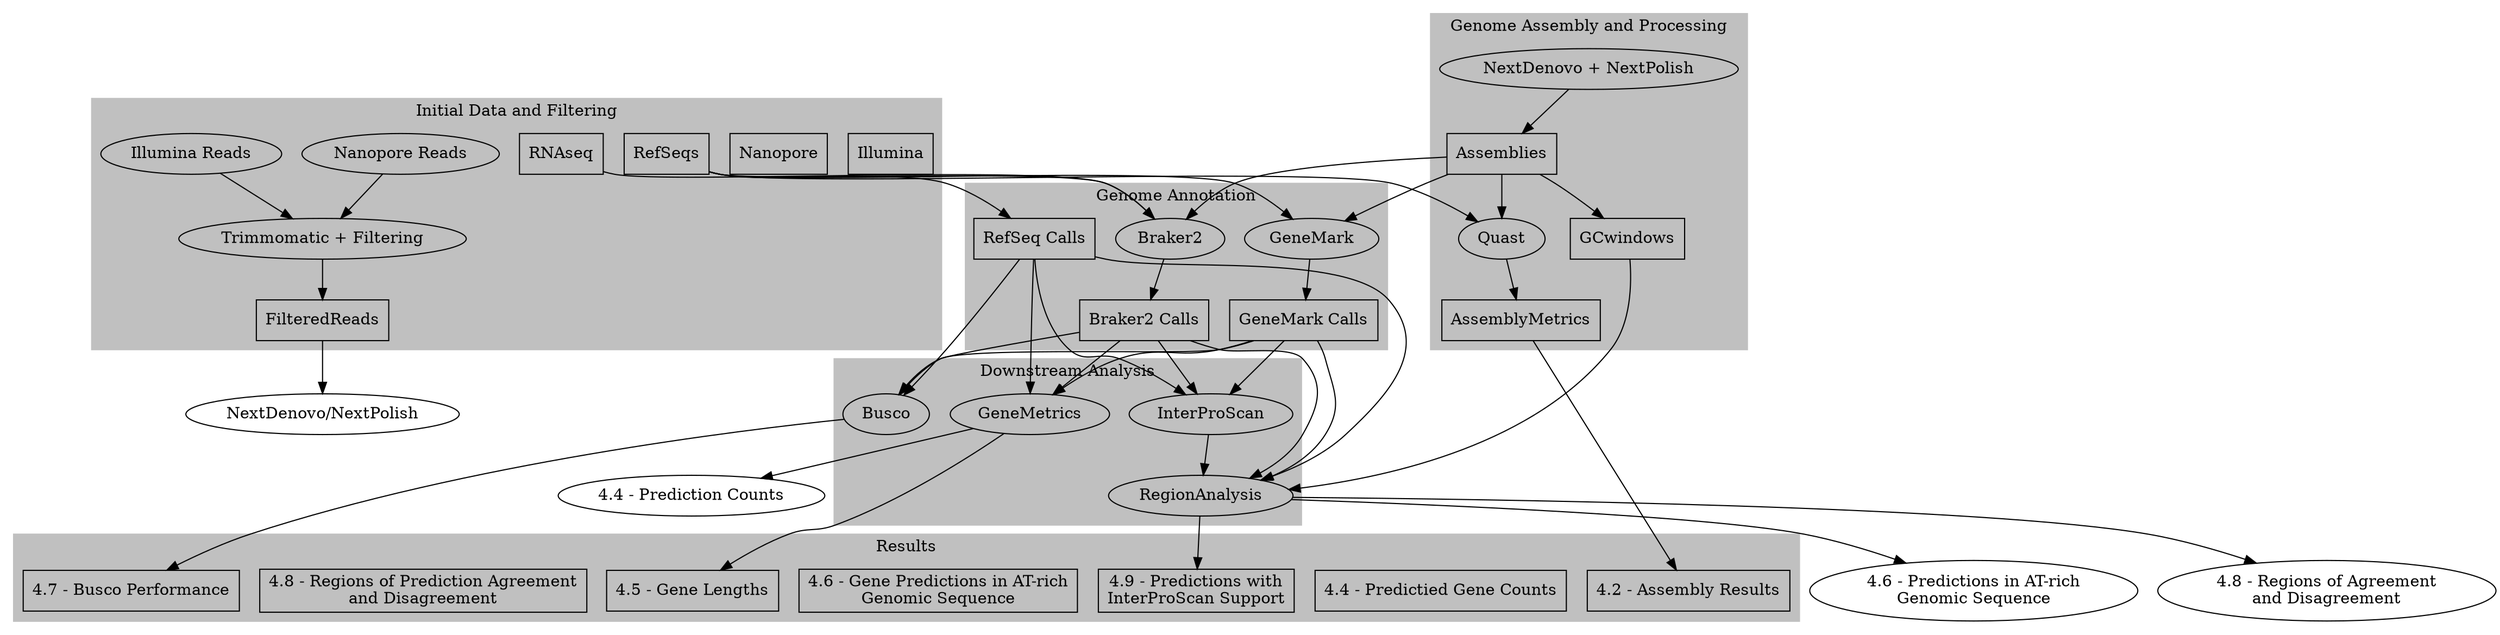 digraph G{

	subgraph cluster_0 {
		 style = filled;
		 color = gray;	
		 Illumina [shape = rectangle];
        	 Nanopore [shape = rectangle];
		 "Illumina Reads" -> "Trimmomatic + Filtering";
		 "Nanopore Reads" -> "Trimmomatic + Filtering";
		 RefSeqs [shape = rectangle];
		 RNAseq [shape = rectangle];
		 FilteredReads [shape = rectangle];
		 label = "Initial Data and Filtering";
	}

	subgraph cluster_1 {
		 style = filled;
		 color = gray;	
		 "NextDenovo + NextPolish";
		 AssemblyMetrics [shape = rectangle];
		 Assemblies [shape = rectangle];
		 GCwindows [shape = rectangle]
		 Assemblies -> Quast;
		 Assemblies -> GCwindows;
		 label = "Genome Assembly and Processing";
	}

	subgraph cluster_2 {
		 style = filled;
		 color=gray;
		 "GeneMark Calls" [shape = rectangle];
		 "Braker2 Calls" [shape = rectangle];
		 GeneMark -> "GeneMark Calls";
		 Braker2 -> "Braker2 Calls";
		 label = "Genome Annotation";
		 "RefSeq Calls" [shape = rectangle];
	}

	subgraph cluster_3 {
		 style = filled;
		 color = gray;
	}
	
	"Trimmomatic + Filtering" -> FilteredReads;
	FilteredReads -> "NextDenovo/NextPolish";
	"NextDenovo + NextPolish" -> Assemblies;
	Assemblies -> GeneMark;
	Assemblies -> Braker2;
	RefSeqs -> GeneMark;
	RefSeqs -> Braker2;
	RefSeqs -> "RefSeq Calls";
	RNAseq -> Braker2;
	RefSeqs -> Quast;
	Quast -> AssemblyMetrics;

	subgraph cluster_4 {
		 label = "Downstream Analysis";
		 style = filled;
		 color = gray;
		 Busco;
		 GeneMetrics;
		 InterProScan;
		 RegionAnalysis;
	}

	"RefSeq Calls" -> GeneMetrics;
	"GeneMark Calls" -> GeneMetrics;
	"Braker2 Calls" -> GeneMetrics;
	"RefSeq Calls" -> Busco;
	"GeneMark Calls" -> Busco;
	"Braker2 Calls" -> Busco;
	"RefSeq Calls" -> InterProScan;
	"GeneMark Calls" -> InterProScan;
	"Braker2 Calls" -> InterProScan;
	"RefSeq Calls" -> RegionAnalysis;
	"GeneMark Calls" -> RegionAnalysis;
	"Braker2 Calls" -> RegionAnalysis;
	InterProScan -> RegionAnalysis;
	GCwindows -> RegionAnalysis;

	subgraph cluster_5 {
		 label = "Results";
		 style = filled;
		 color = gray;
		 "4.2 - Assembly Results" [shape = rectangle];
		 "4.4 - Predictied Gene Counts" [shape = rectangle];
		 "4.5 - Gene Lengths" [shape = rectangle];
		 "4.6 - Gene Predictions in AT-rich\nGenomic Sequence" [shape = rectangle];
		 "4.7 - Busco Performance" [shape = rectangle];
		 "4.8 - Regions of Prediction Agreement\nand Disagreement" [shape = rectangle];
		 "4.9 - Predictions with\nInterProScan Support" [shape = rectangle];
	}

	AssemblyMetrics -> "4.2 - Assembly Results";
	GeneMetrics -> "4.4 - Prediction Counts";
	GeneMetrics -> "4.5 - Gene Lengths";
	RegionAnalysis -> "4.6 - Predictions in AT-rich\nGenomic Sequence";
	Busco -> "4.7 - Busco Performance";
	RegionAnalysis -> "4.8 - Regions of Agreement\nand Disagreement";
	RegionAnalysis -> "4.9 - Predictions with\nInterProScan Support";
	
}
